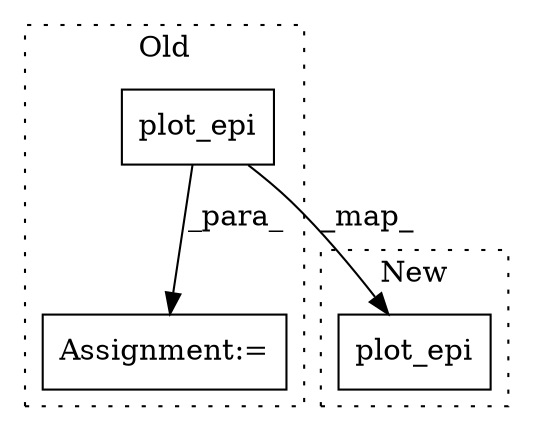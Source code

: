 digraph G {
subgraph cluster0 {
1 [label="plot_epi" a="32" s="2332,2425" l="9,1" shape="box"];
3 [label="Assignment:=" a="7" s="2331" l="1" shape="box"];
label = "Old";
style="dotted";
}
subgraph cluster1 {
2 [label="plot_epi" a="32" s="2311,2404" l="9,1" shape="box"];
label = "New";
style="dotted";
}
1 -> 2 [label="_map_"];
1 -> 3 [label="_para_"];
}